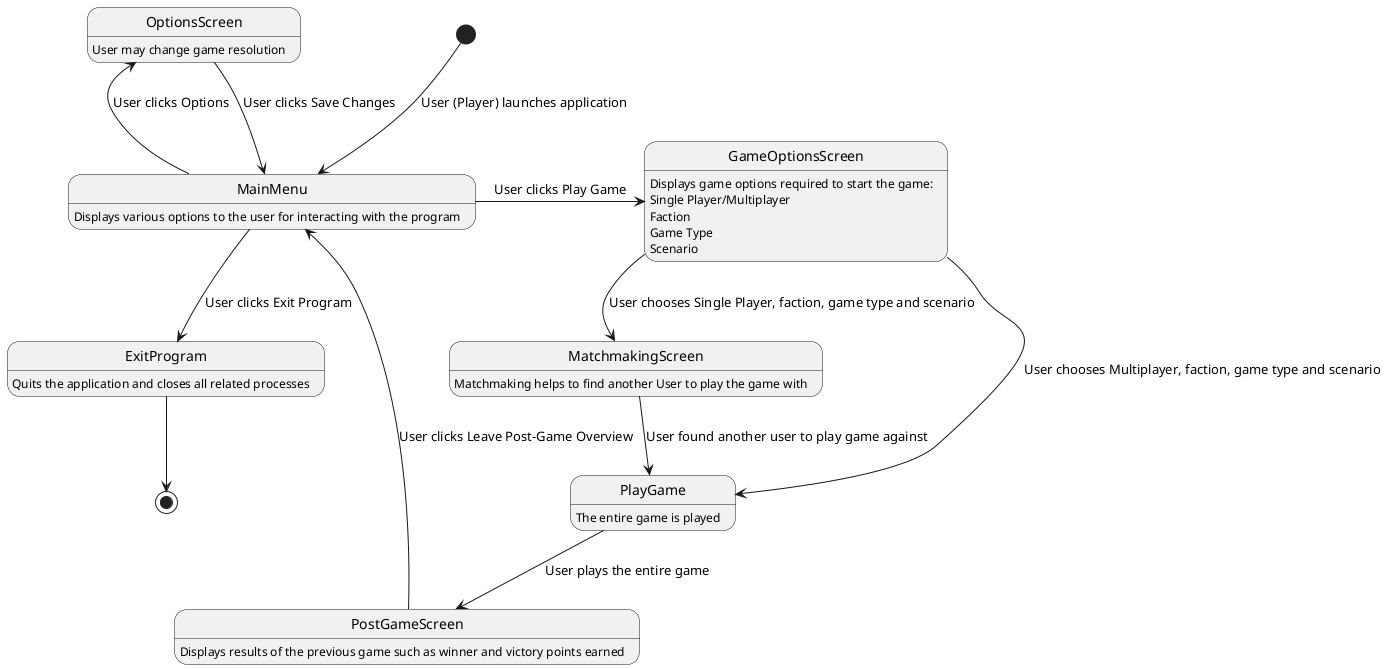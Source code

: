 'State diagram for program execution

@startuml
'Set width to easily fit inside a portrait page
'scale 600 width
[*] --> MainMenu : User (Player) launches application
MainMenu : Displays various options to the user for interacting with the program
MainMenu -right-> GameOptionsScreen : User clicks Play Game
MainMenu -down-> ExitProgram : User clicks Exit Program
MainMenu -left-> OptionsScreen : User clicks Options


OptionsScreen : User may change game resolution
OptionsScreen --> MainMenu : User clicks Save Changes

GameOptionsScreen : Displays game options required to start the game:
GameOptionsScreen : Single Player/Multiplayer
GameOptionsScreen : Faction
GameOptionsScreen : Game Type
GameOptionsScreen : Scenario
GameOptionsScreen --> MatchmakingScreen : User chooses Single Player, faction, game type and scenario

GameOptionsScreen --> PlayGame : User chooses Multiplayer, faction, game type and scenario

MatchmakingScreen : Matchmaking helps to find another User to play the game with
MatchmakingScreen --> PlayGame : User found another user to play game against

PlayGame : The entire game is played
PlayGame --> PostGameScreen : User plays the entire game

PostGameScreen : Displays results of the previous game such as winner and victory points earned
PostGameScreen --> MainMenu : User clicks Leave Post-Game Overview

ExitProgram : Quits the application and closes all related processes
ExitProgram --> [*]
@enduml
